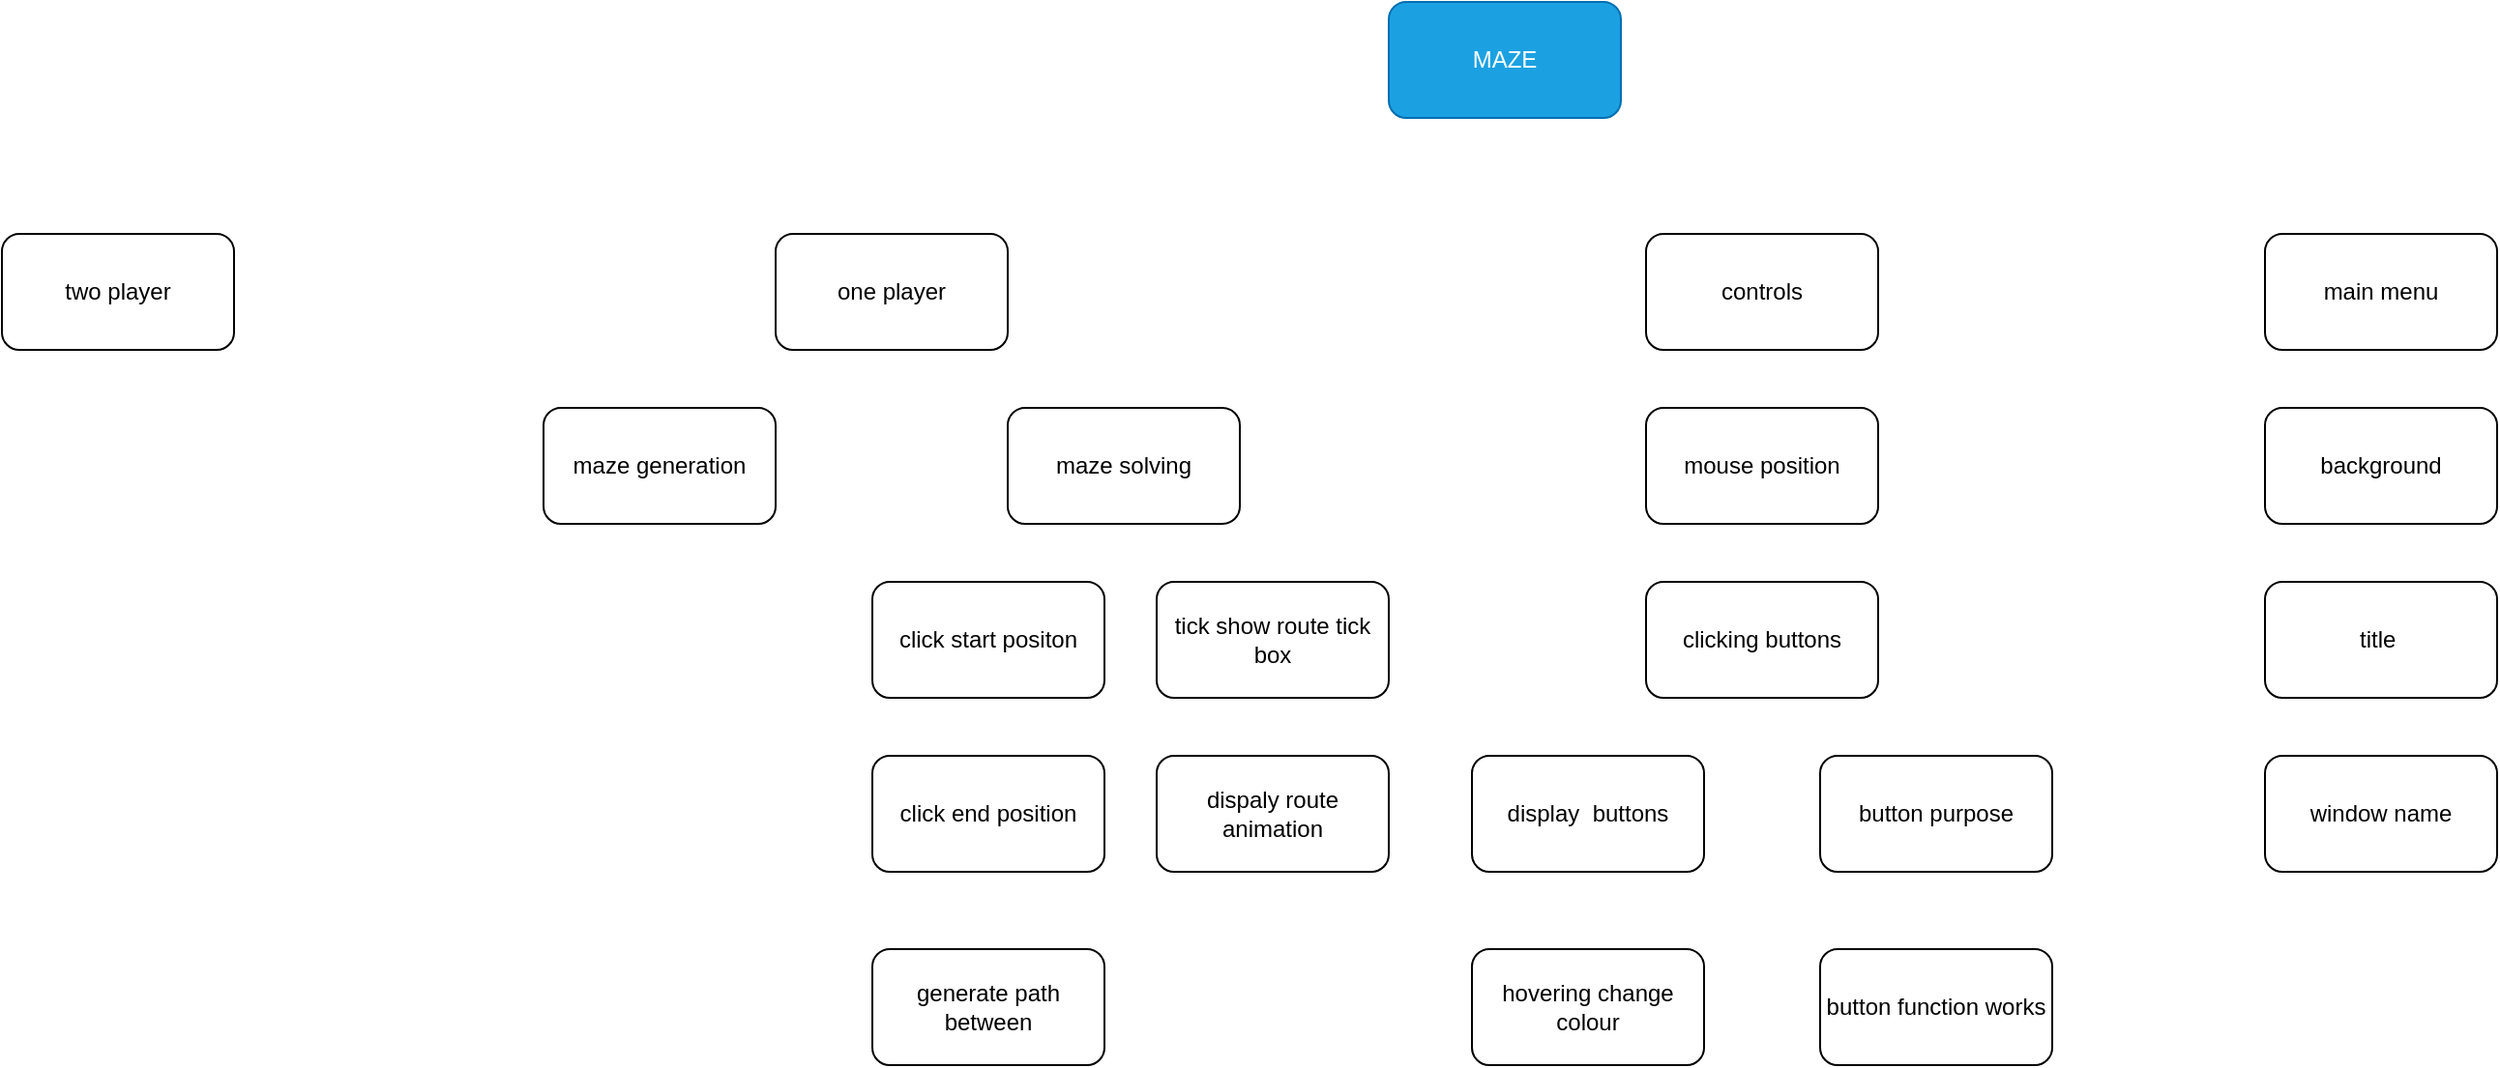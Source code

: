 <mxfile version="24.8.4">
  <diagram name="Page-1" id="97916047-d0de-89f5-080d-49f4d83e522f">
    <mxGraphModel dx="1687" dy="918" grid="1" gridSize="10" guides="1" tooltips="1" connect="1" arrows="1" fold="1" page="1" pageScale="1.5" pageWidth="1169" pageHeight="827" background="none" math="0" shadow="0">
      <root>
        <mxCell id="0" />
        <mxCell id="1" parent="0" />
        <mxCell id="Rf0LHBqG_IpKLC23gJ2N-55" value="MAZE" style="rounded=1;whiteSpace=wrap;html=1;fillColor=#1ba1e2;strokeColor=#006EAF;glass=0;shadow=0;fontColor=#ffffff;" vertex="1" parent="1">
          <mxGeometry x="877" y="110" width="120" height="60" as="geometry" />
        </mxCell>
        <mxCell id="Rf0LHBqG_IpKLC23gJ2N-57" value="one player" style="rounded=1;whiteSpace=wrap;html=1;" vertex="1" parent="1">
          <mxGeometry x="560" y="230" width="120" height="60" as="geometry" />
        </mxCell>
        <mxCell id="Rf0LHBqG_IpKLC23gJ2N-58" value="two player" style="rounded=1;whiteSpace=wrap;html=1;" vertex="1" parent="1">
          <mxGeometry x="160" y="230" width="120" height="60" as="geometry" />
        </mxCell>
        <mxCell id="Rf0LHBqG_IpKLC23gJ2N-61" value="main menu" style="rounded=1;whiteSpace=wrap;html=1;" vertex="1" parent="1">
          <mxGeometry x="1330" y="230" width="120" height="60" as="geometry" />
        </mxCell>
        <mxCell id="Rf0LHBqG_IpKLC23gJ2N-65" value="title&amp;nbsp;" style="rounded=1;whiteSpace=wrap;html=1;" vertex="1" parent="1">
          <mxGeometry x="1330" y="410" width="120" height="60" as="geometry" />
        </mxCell>
        <mxCell id="Rf0LHBqG_IpKLC23gJ2N-66" value="background" style="rounded=1;whiteSpace=wrap;html=1;" vertex="1" parent="1">
          <mxGeometry x="1330" y="320" width="120" height="60" as="geometry" />
        </mxCell>
        <mxCell id="Rf0LHBqG_IpKLC23gJ2N-67" value="window name" style="rounded=1;whiteSpace=wrap;html=1;" vertex="1" parent="1">
          <mxGeometry x="1330" y="500" width="120" height="60" as="geometry" />
        </mxCell>
        <mxCell id="Rf0LHBqG_IpKLC23gJ2N-69" value="controls" style="rounded=1;whiteSpace=wrap;html=1;" vertex="1" parent="1">
          <mxGeometry x="1010" y="230" width="120" height="60" as="geometry" />
        </mxCell>
        <mxCell id="Rf0LHBqG_IpKLC23gJ2N-70" value="mouse position" style="rounded=1;whiteSpace=wrap;html=1;" vertex="1" parent="1">
          <mxGeometry x="1010" y="320" width="120" height="60" as="geometry" />
        </mxCell>
        <mxCell id="Rf0LHBqG_IpKLC23gJ2N-71" value="clicking buttons" style="rounded=1;whiteSpace=wrap;html=1;" vertex="1" parent="1">
          <mxGeometry x="1010" y="410" width="120" height="60" as="geometry" />
        </mxCell>
        <mxCell id="Rf0LHBqG_IpKLC23gJ2N-72" value="display&amp;nbsp; buttons" style="rounded=1;whiteSpace=wrap;html=1;" vertex="1" parent="1">
          <mxGeometry x="920" y="500" width="120" height="60" as="geometry" />
        </mxCell>
        <mxCell id="Rf0LHBqG_IpKLC23gJ2N-73" value="button purpose" style="rounded=1;whiteSpace=wrap;html=1;" vertex="1" parent="1">
          <mxGeometry x="1100" y="500" width="120" height="60" as="geometry" />
        </mxCell>
        <mxCell id="Rf0LHBqG_IpKLC23gJ2N-74" value="hovering change colour" style="rounded=1;whiteSpace=wrap;html=1;" vertex="1" parent="1">
          <mxGeometry x="920" y="600" width="120" height="60" as="geometry" />
        </mxCell>
        <mxCell id="Rf0LHBqG_IpKLC23gJ2N-75" value="button function works" style="rounded=1;whiteSpace=wrap;html=1;" vertex="1" parent="1">
          <mxGeometry x="1100" y="600" width="120" height="60" as="geometry" />
        </mxCell>
        <mxCell id="Rf0LHBqG_IpKLC23gJ2N-76" value="maze generation" style="rounded=1;whiteSpace=wrap;html=1;" vertex="1" parent="1">
          <mxGeometry x="440" y="320" width="120" height="60" as="geometry" />
        </mxCell>
        <mxCell id="Rf0LHBqG_IpKLC23gJ2N-77" value="maze solving" style="rounded=1;whiteSpace=wrap;html=1;" vertex="1" parent="1">
          <mxGeometry x="680" y="320" width="120" height="60" as="geometry" />
        </mxCell>
        <mxCell id="Rf0LHBqG_IpKLC23gJ2N-78" value="click start positon" style="rounded=1;whiteSpace=wrap;html=1;" vertex="1" parent="1">
          <mxGeometry x="610" y="410" width="120" height="60" as="geometry" />
        </mxCell>
        <mxCell id="Rf0LHBqG_IpKLC23gJ2N-79" value="click end position" style="rounded=1;whiteSpace=wrap;html=1;" vertex="1" parent="1">
          <mxGeometry x="610" y="500" width="120" height="60" as="geometry" />
        </mxCell>
        <mxCell id="Rf0LHBqG_IpKLC23gJ2N-80" value="generate path between" style="rounded=1;whiteSpace=wrap;html=1;" vertex="1" parent="1">
          <mxGeometry x="610" y="600" width="120" height="60" as="geometry" />
        </mxCell>
        <mxCell id="Rf0LHBqG_IpKLC23gJ2N-81" value="tick show route tick box" style="rounded=1;whiteSpace=wrap;html=1;" vertex="1" parent="1">
          <mxGeometry x="757" y="410" width="120" height="60" as="geometry" />
        </mxCell>
        <mxCell id="Rf0LHBqG_IpKLC23gJ2N-82" value="dispaly route animation" style="rounded=1;whiteSpace=wrap;html=1;" vertex="1" parent="1">
          <mxGeometry x="757" y="500" width="120" height="60" as="geometry" />
        </mxCell>
      </root>
    </mxGraphModel>
  </diagram>
</mxfile>
